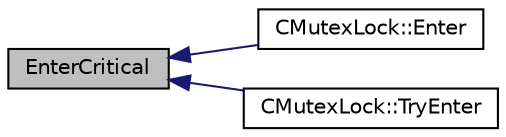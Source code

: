 digraph "EnterCritical"
{
  edge [fontname="Helvetica",fontsize="10",labelfontname="Helvetica",labelfontsize="10"];
  node [fontname="Helvetica",fontsize="10",shape=record];
  rankdir="LR";
  Node3 [label="EnterCritical",height=0.2,width=0.4,color="black", fillcolor="grey75", style="filled", fontcolor="black"];
  Node3 -> Node4 [dir="back",color="midnightblue",fontsize="10",style="solid",fontname="Helvetica"];
  Node4 [label="CMutexLock::Enter",height=0.2,width=0.4,color="black", fillcolor="white", style="filled",URL="$d1/d15/class_c_mutex_lock.html#a8a9f734c76f1b766445bec41b91393dd"];
  Node3 -> Node5 [dir="back",color="midnightblue",fontsize="10",style="solid",fontname="Helvetica"];
  Node5 [label="CMutexLock::TryEnter",height=0.2,width=0.4,color="black", fillcolor="white", style="filled",URL="$d1/d15/class_c_mutex_lock.html#a9ba3770fa3e256a183b0ee52ebf048c4"];
}
